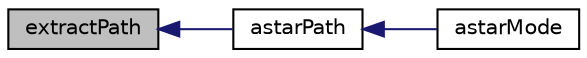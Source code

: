 digraph "extractPath"
{
  edge [fontname="Helvetica",fontsize="10",labelfontname="Helvetica",labelfontsize="10"];
  node [fontname="Helvetica",fontsize="10",shape=record];
  rankdir="LR";
  Node1 [label="extractPath",height=0.2,width=0.4,color="black", fillcolor="grey75", style="filled", fontcolor="black"];
  Node1 -> Node2 [dir="back",color="midnightblue",fontsize="10",style="solid"];
  Node2 [label="astarPath",height=0.2,width=0.4,color="black", fillcolor="white", style="filled",URL="$dd/db2/astar_md_8h.html#aa2523dcedbd90386c3716a638639d4f2",tooltip="Generate the shortest path to the goal with an A* algo. "];
  Node2 -> Node3 [dir="back",color="midnightblue",fontsize="10",style="solid"];
  Node3 [label="astarMode",height=0.2,width=0.4,color="black", fillcolor="white", style="filled",URL="$dd/db2/astar_md_8h.html#a6fcd248ff5643acbb0b4fa966ce3cd0f",tooltip="Generate simple A* behavior. "];
}
